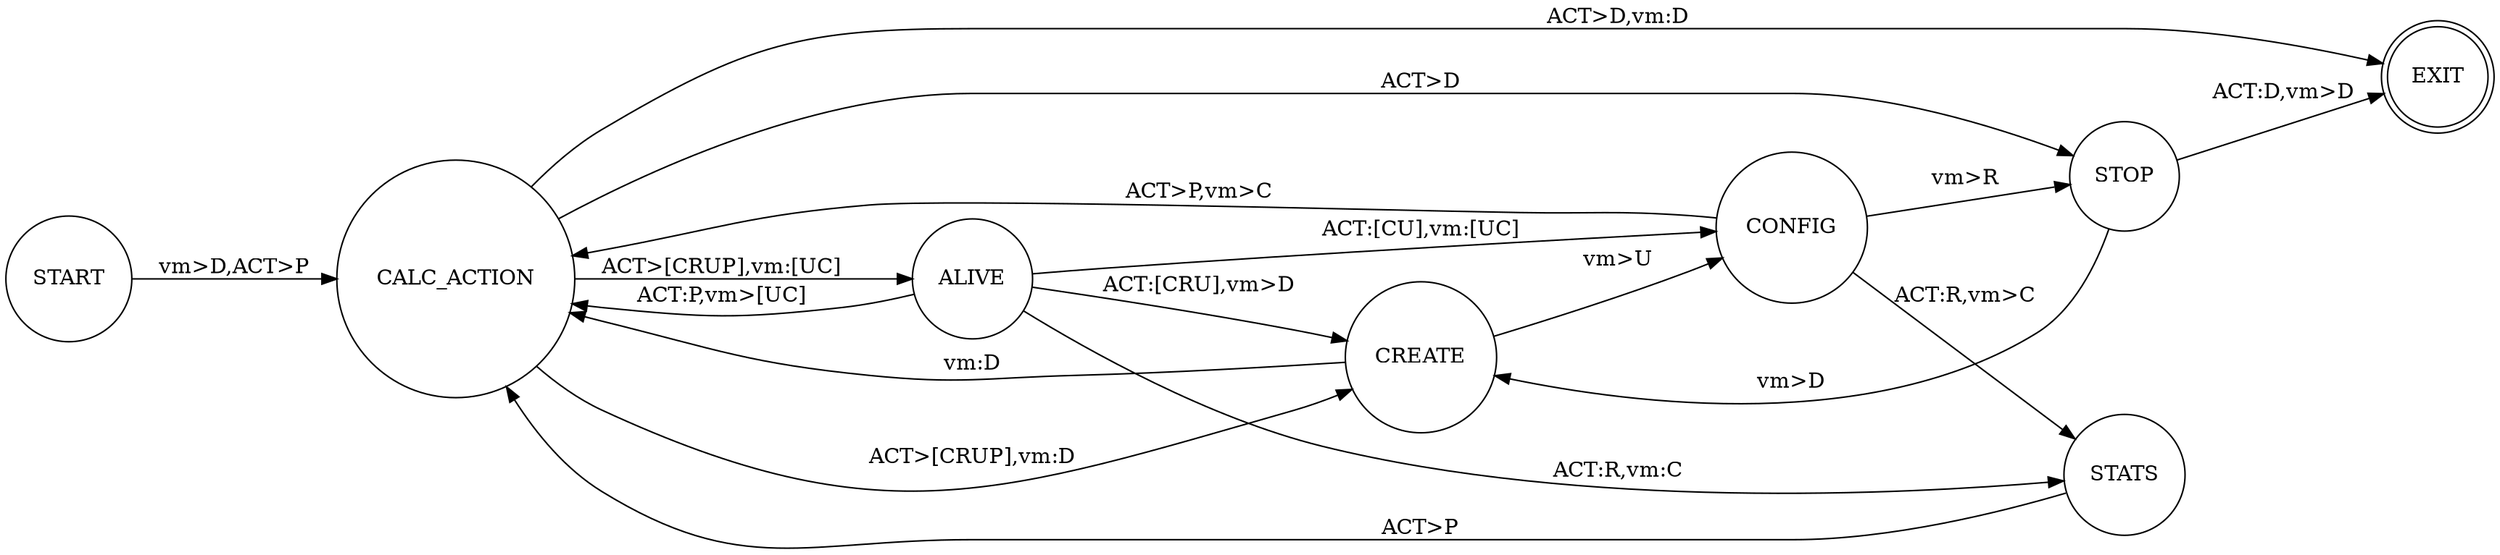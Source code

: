 digraph rug {
  rankdir=LR;
  node [shape = doublecircle]; EXIT;
  node [shape = circle];

  START -> CALC_ACTION [ label = "vm>D,ACT>P" ];

  CALC_ACTION -> ALIVE [ label = "ACT>[CRUP],vm:[UC]" ];
  CALC_ACTION -> EXIT [ label = "ACT>D,vm:D" ];
  CALC_ACTION -> STOP [ label = "ACT>D" ];
  CALC_ACTION -> CREATE [ label = "ACT>[CRUP],vm:D" ];

  ALIVE -> CREATE [ label = "ACT:[CRU],vm>D" ];
  ALIVE -> CONFIG [ label = "ACT:[CU],vm:[UC]" ];
  ALIVE -> STATS [ label = "ACT:R,vm:C" ];
  ALIVE -> CALC_ACTION [ label = "ACT:P,vm>[UC]" ];

  CREATE -> CALC_ACTION [ label = "vm:D" ];
  CREATE -> CONFIG [ label = "vm>U" ];

  CONFIG -> STOP [ label = "vm>R" ];
  CONFIG -> STATS [ label = "ACT:R,vm>C" ];
  CONFIG -> CALC_ACTION [ label = "ACT>P,vm>C" ];

  STATS -> CALC_ACTION [ label = "ACT>P" ];

  STOP -> EXIT [ label = "ACT:D,vm>D" ];
  STOP -> CREATE [ label = "vm>D" ];

}